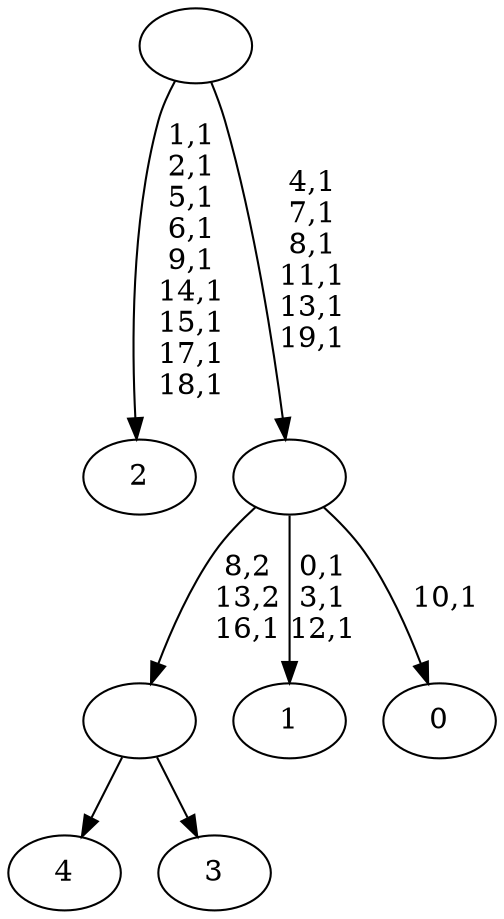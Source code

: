 digraph T {
	25 [label="4"]
	24 [label="3"]
	23 [label=""]
	22 [label="2"]
	12 [label="1"]
	8 [label="0"]
	6 [label=""]
	0 [label=""]
	23 -> 25 [label=""]
	23 -> 24 [label=""]
	6 -> 8 [label="10,1"]
	6 -> 12 [label="0,1\n3,1\n12,1"]
	6 -> 23 [label="8,2\n13,2\n16,1"]
	0 -> 6 [label="4,1\n7,1\n8,1\n11,1\n13,1\n19,1"]
	0 -> 22 [label="1,1\n2,1\n5,1\n6,1\n9,1\n14,1\n15,1\n17,1\n18,1"]
}
